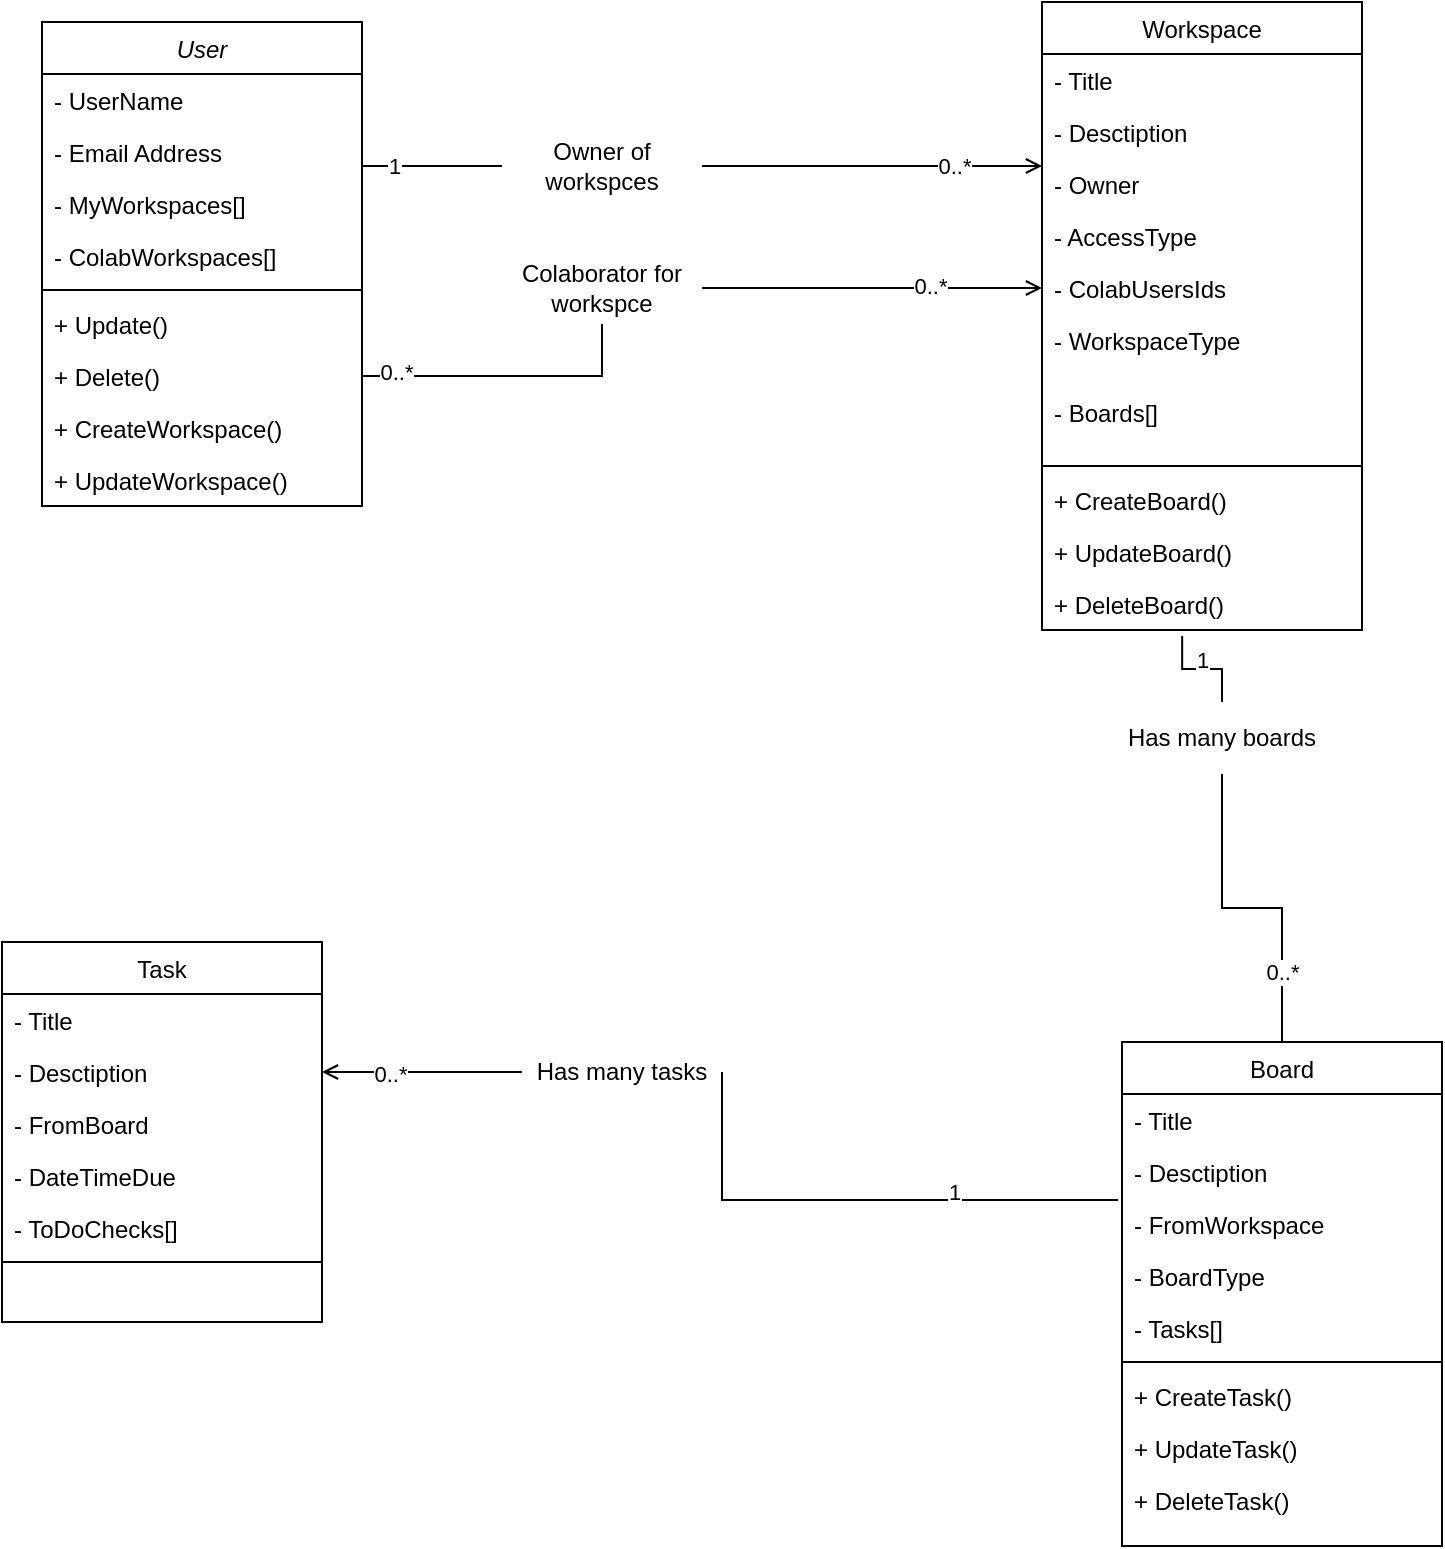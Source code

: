 <mxfile version="17.2.1" type="device"><diagram id="C5RBs43oDa-KdzZeNtuy" name="Page-1"><mxGraphModel dx="1422" dy="762" grid="1" gridSize="10" guides="1" tooltips="1" connect="1" arrows="1" fold="1" page="1" pageScale="1" pageWidth="827" pageHeight="1169" math="0" shadow="0"><root><mxCell id="WIyWlLk6GJQsqaUBKTNV-0"/><mxCell id="WIyWlLk6GJQsqaUBKTNV-1" parent="WIyWlLk6GJQsqaUBKTNV-0"/><mxCell id="zkfFHV4jXpPFQw0GAbJ--0" value="User" style="swimlane;fontStyle=2;align=center;verticalAlign=top;childLayout=stackLayout;horizontal=1;startSize=26;horizontalStack=0;resizeParent=1;resizeLast=0;collapsible=1;marginBottom=0;rounded=0;shadow=0;strokeWidth=1;" parent="WIyWlLk6GJQsqaUBKTNV-1" vertex="1"><mxGeometry x="90" y="120" width="160" height="242" as="geometry"><mxRectangle x="230" y="140" width="160" height="26" as="alternateBounds"/></mxGeometry></mxCell><mxCell id="zkfFHV4jXpPFQw0GAbJ--1" value="- UserName" style="text;align=left;verticalAlign=top;spacingLeft=4;spacingRight=4;overflow=hidden;rotatable=0;points=[[0,0.5],[1,0.5]];portConstraint=eastwest;" parent="zkfFHV4jXpPFQw0GAbJ--0" vertex="1"><mxGeometry y="26" width="160" height="26" as="geometry"/></mxCell><mxCell id="zkfFHV4jXpPFQw0GAbJ--3" value="- Email Address" style="text;align=left;verticalAlign=top;spacingLeft=4;spacingRight=4;overflow=hidden;rotatable=0;points=[[0,0.5],[1,0.5]];portConstraint=eastwest;rounded=0;shadow=0;html=0;" parent="zkfFHV4jXpPFQw0GAbJ--0" vertex="1"><mxGeometry y="52" width="160" height="26" as="geometry"/></mxCell><mxCell id="PdJKPFk8A4pBSoXh2OPU-35" value="- MyWorkspaces[]" style="text;align=left;verticalAlign=top;spacingLeft=4;spacingRight=4;overflow=hidden;rotatable=0;points=[[0,0.5],[1,0.5]];portConstraint=eastwest;rounded=0;shadow=0;html=0;" vertex="1" parent="zkfFHV4jXpPFQw0GAbJ--0"><mxGeometry y="78" width="160" height="26" as="geometry"/></mxCell><mxCell id="PdJKPFk8A4pBSoXh2OPU-37" value="- ColabWorkspaces[]" style="text;align=left;verticalAlign=top;spacingLeft=4;spacingRight=4;overflow=hidden;rotatable=0;points=[[0,0.5],[1,0.5]];portConstraint=eastwest;rounded=0;shadow=0;html=0;" vertex="1" parent="zkfFHV4jXpPFQw0GAbJ--0"><mxGeometry y="104" width="160" height="26" as="geometry"/></mxCell><mxCell id="zkfFHV4jXpPFQw0GAbJ--4" value="" style="line;html=1;strokeWidth=1;align=left;verticalAlign=middle;spacingTop=-1;spacingLeft=3;spacingRight=3;rotatable=0;labelPosition=right;points=[];portConstraint=eastwest;" parent="zkfFHV4jXpPFQw0GAbJ--0" vertex="1"><mxGeometry y="130" width="160" height="8" as="geometry"/></mxCell><mxCell id="PdJKPFk8A4pBSoXh2OPU-23" value="+ Update()" style="text;align=left;verticalAlign=top;spacingLeft=4;spacingRight=4;overflow=hidden;rotatable=0;points=[[0,0.5],[1,0.5]];portConstraint=eastwest;" vertex="1" parent="zkfFHV4jXpPFQw0GAbJ--0"><mxGeometry y="138" width="160" height="26" as="geometry"/></mxCell><mxCell id="PdJKPFk8A4pBSoXh2OPU-24" value="+ Delete()" style="text;align=left;verticalAlign=top;spacingLeft=4;spacingRight=4;overflow=hidden;rotatable=0;points=[[0,0.5],[1,0.5]];portConstraint=eastwest;" vertex="1" parent="zkfFHV4jXpPFQw0GAbJ--0"><mxGeometry y="164" width="160" height="26" as="geometry"/></mxCell><mxCell id="zkfFHV4jXpPFQw0GAbJ--5" value="+ CreateWorkspace()" style="text;align=left;verticalAlign=top;spacingLeft=4;spacingRight=4;overflow=hidden;rotatable=0;points=[[0,0.5],[1,0.5]];portConstraint=eastwest;" parent="zkfFHV4jXpPFQw0GAbJ--0" vertex="1"><mxGeometry y="190" width="160" height="26" as="geometry"/></mxCell><mxCell id="PdJKPFk8A4pBSoXh2OPU-38" value="+ UpdateWorkspace()" style="text;align=left;verticalAlign=top;spacingLeft=4;spacingRight=4;overflow=hidden;rotatable=0;points=[[0,0.5],[1,0.5]];portConstraint=eastwest;" vertex="1" parent="zkfFHV4jXpPFQw0GAbJ--0"><mxGeometry y="216" width="160" height="26" as="geometry"/></mxCell><mxCell id="zkfFHV4jXpPFQw0GAbJ--17" value="Workspace" style="swimlane;fontStyle=0;align=center;verticalAlign=top;childLayout=stackLayout;horizontal=1;startSize=26;horizontalStack=0;resizeParent=1;resizeLast=0;collapsible=1;marginBottom=0;rounded=0;shadow=0;strokeWidth=1;" parent="WIyWlLk6GJQsqaUBKTNV-1" vertex="1"><mxGeometry x="590" y="110" width="160" height="314" as="geometry"><mxRectangle x="550" y="140" width="160" height="26" as="alternateBounds"/></mxGeometry></mxCell><mxCell id="zkfFHV4jXpPFQw0GAbJ--18" value="- Title" style="text;align=left;verticalAlign=top;spacingLeft=4;spacingRight=4;overflow=hidden;rotatable=0;points=[[0,0.5],[1,0.5]];portConstraint=eastwest;" parent="zkfFHV4jXpPFQw0GAbJ--17" vertex="1"><mxGeometry y="26" width="160" height="26" as="geometry"/></mxCell><mxCell id="zkfFHV4jXpPFQw0GAbJ--19" value="- Desctiption" style="text;align=left;verticalAlign=top;spacingLeft=4;spacingRight=4;overflow=hidden;rotatable=0;points=[[0,0.5],[1,0.5]];portConstraint=eastwest;rounded=0;shadow=0;html=0;" parent="zkfFHV4jXpPFQw0GAbJ--17" vertex="1"><mxGeometry y="52" width="160" height="26" as="geometry"/></mxCell><mxCell id="zkfFHV4jXpPFQw0GAbJ--20" value="- Owner" style="text;align=left;verticalAlign=top;spacingLeft=4;spacingRight=4;overflow=hidden;rotatable=0;points=[[0,0.5],[1,0.5]];portConstraint=eastwest;rounded=0;shadow=0;html=0;" parent="zkfFHV4jXpPFQw0GAbJ--17" vertex="1"><mxGeometry y="78" width="160" height="26" as="geometry"/></mxCell><mxCell id="zkfFHV4jXpPFQw0GAbJ--21" value="- AccessType" style="text;align=left;verticalAlign=top;spacingLeft=4;spacingRight=4;overflow=hidden;rotatable=0;points=[[0,0.5],[1,0.5]];portConstraint=eastwest;rounded=0;shadow=0;html=0;" parent="zkfFHV4jXpPFQw0GAbJ--17" vertex="1"><mxGeometry y="104" width="160" height="26" as="geometry"/></mxCell><mxCell id="zkfFHV4jXpPFQw0GAbJ--22" value="- ColabUsersIds" style="text;align=left;verticalAlign=top;spacingLeft=4;spacingRight=4;overflow=hidden;rotatable=0;points=[[0,0.5],[1,0.5]];portConstraint=eastwest;rounded=0;shadow=0;html=0;" parent="zkfFHV4jXpPFQw0GAbJ--17" vertex="1"><mxGeometry y="130" width="160" height="26" as="geometry"/></mxCell><mxCell id="PdJKPFk8A4pBSoXh2OPU-0" value="- WorkspaceType" style="text;align=left;verticalAlign=top;spacingLeft=4;spacingRight=4;overflow=hidden;rotatable=0;points=[[0,0.5],[1,0.5]];portConstraint=eastwest;rounded=0;shadow=0;html=0;" vertex="1" parent="zkfFHV4jXpPFQw0GAbJ--17"><mxGeometry y="156" width="160" height="36" as="geometry"/></mxCell><mxCell id="PdJKPFk8A4pBSoXh2OPU-43" value="- Boards[]" style="text;align=left;verticalAlign=top;spacingLeft=4;spacingRight=4;overflow=hidden;rotatable=0;points=[[0,0.5],[1,0.5]];portConstraint=eastwest;rounded=0;shadow=0;html=0;" vertex="1" parent="zkfFHV4jXpPFQw0GAbJ--17"><mxGeometry y="192" width="160" height="36" as="geometry"/></mxCell><mxCell id="zkfFHV4jXpPFQw0GAbJ--23" value="" style="line;html=1;strokeWidth=1;align=left;verticalAlign=middle;spacingTop=-1;spacingLeft=3;spacingRight=3;rotatable=0;labelPosition=right;points=[];portConstraint=eastwest;" parent="zkfFHV4jXpPFQw0GAbJ--17" vertex="1"><mxGeometry y="228" width="160" height="8" as="geometry"/></mxCell><mxCell id="zkfFHV4jXpPFQw0GAbJ--24" value="+ CreateBoard()" style="text;align=left;verticalAlign=top;spacingLeft=4;spacingRight=4;overflow=hidden;rotatable=0;points=[[0,0.5],[1,0.5]];portConstraint=eastwest;" parent="zkfFHV4jXpPFQw0GAbJ--17" vertex="1"><mxGeometry y="236" width="160" height="26" as="geometry"/></mxCell><mxCell id="zkfFHV4jXpPFQw0GAbJ--25" value="+ UpdateBoard()" style="text;align=left;verticalAlign=top;spacingLeft=4;spacingRight=4;overflow=hidden;rotatable=0;points=[[0,0.5],[1,0.5]];portConstraint=eastwest;" parent="zkfFHV4jXpPFQw0GAbJ--17" vertex="1"><mxGeometry y="262" width="160" height="26" as="geometry"/></mxCell><mxCell id="PdJKPFk8A4pBSoXh2OPU-22" value="+ DeleteBoard()" style="text;align=left;verticalAlign=top;spacingLeft=4;spacingRight=4;overflow=hidden;rotatable=0;points=[[0,0.5],[1,0.5]];portConstraint=eastwest;" vertex="1" parent="zkfFHV4jXpPFQw0GAbJ--17"><mxGeometry y="288" width="160" height="26" as="geometry"/></mxCell><mxCell id="zkfFHV4jXpPFQw0GAbJ--26" value="" style="endArrow=open;shadow=0;strokeWidth=1;rounded=0;endFill=1;edgeStyle=elbowEdgeStyle;elbow=vertical;startArrow=none;" parent="WIyWlLk6GJQsqaUBKTNV-1" source="PdJKPFk8A4pBSoXh2OPU-1" target="zkfFHV4jXpPFQw0GAbJ--17" edge="1"><mxGeometry x="0.5" y="41" relative="1" as="geometry"><mxPoint x="380" y="192" as="sourcePoint"/><mxPoint x="540" y="192" as="targetPoint"/><mxPoint x="-40" y="32" as="offset"/></mxGeometry></mxCell><mxCell id="PdJKPFk8A4pBSoXh2OPU-41" value="0..*" style="edgeLabel;html=1;align=center;verticalAlign=middle;resizable=0;points=[];" vertex="1" connectable="0" parent="zkfFHV4jXpPFQw0GAbJ--26"><mxGeometry x="0.614" y="2" relative="1" as="geometry"><mxPoint x="-11" y="2" as="offset"/></mxGeometry></mxCell><mxCell id="PdJKPFk8A4pBSoXh2OPU-1" value="Owner of workspces" style="text;html=1;strokeColor=none;fillColor=none;align=center;verticalAlign=middle;whiteSpace=wrap;rounded=0;" vertex="1" parent="WIyWlLk6GJQsqaUBKTNV-1"><mxGeometry x="320" y="174" width="100" height="36" as="geometry"/></mxCell><mxCell id="PdJKPFk8A4pBSoXh2OPU-2" value="" style="endArrow=none;shadow=0;strokeWidth=1;rounded=0;endFill=1;edgeStyle=elbowEdgeStyle;elbow=vertical;" edge="1" parent="WIyWlLk6GJQsqaUBKTNV-1" source="zkfFHV4jXpPFQw0GAbJ--0" target="PdJKPFk8A4pBSoXh2OPU-1"><mxGeometry x="0.5" y="41" relative="1" as="geometry"><mxPoint x="250" y="189" as="sourcePoint"/><mxPoint x="508" y="189" as="targetPoint"/><mxPoint x="-40" y="32" as="offset"/></mxGeometry></mxCell><mxCell id="PdJKPFk8A4pBSoXh2OPU-40" value="1" style="edgeLabel;html=1;align=center;verticalAlign=middle;resizable=0;points=[];" vertex="1" connectable="0" parent="PdJKPFk8A4pBSoXh2OPU-2"><mxGeometry x="-0.543" relative="1" as="geometry"><mxPoint as="offset"/></mxGeometry></mxCell><mxCell id="PdJKPFk8A4pBSoXh2OPU-5" value="" style="endArrow=open;shadow=0;strokeWidth=1;rounded=0;endFill=1;edgeStyle=elbowEdgeStyle;elbow=vertical;startArrow=none;exitX=1;exitY=0.5;exitDx=0;exitDy=0;entryX=0;entryY=0.5;entryDx=0;entryDy=0;" edge="1" parent="WIyWlLk6GJQsqaUBKTNV-1" source="PdJKPFk8A4pBSoXh2OPU-6" target="zkfFHV4jXpPFQw0GAbJ--22"><mxGeometry x="0.5" y="41" relative="1" as="geometry"><mxPoint x="380" y="268" as="sourcePoint"/><mxPoint x="510" y="310" as="targetPoint"/><mxPoint x="-40" y="32" as="offset"/></mxGeometry></mxCell><mxCell id="PdJKPFk8A4pBSoXh2OPU-42" value="0..*" style="edgeLabel;html=1;align=center;verticalAlign=middle;resizable=0;points=[];" vertex="1" connectable="0" parent="PdJKPFk8A4pBSoXh2OPU-5"><mxGeometry x="0.333" y="1" relative="1" as="geometry"><mxPoint as="offset"/></mxGeometry></mxCell><mxCell id="PdJKPFk8A4pBSoXh2OPU-6" value="Colaborator for workspce" style="text;html=1;strokeColor=none;fillColor=none;align=center;verticalAlign=middle;whiteSpace=wrap;rounded=0;" vertex="1" parent="WIyWlLk6GJQsqaUBKTNV-1"><mxGeometry x="320" y="235" width="100" height="36" as="geometry"/></mxCell><mxCell id="PdJKPFk8A4pBSoXh2OPU-7" value="" style="endArrow=none;shadow=0;strokeWidth=1;rounded=0;endFill=1;edgeStyle=elbowEdgeStyle;elbow=vertical;exitX=1;exitY=0.5;exitDx=0;exitDy=0;" edge="1" parent="WIyWlLk6GJQsqaUBKTNV-1" target="PdJKPFk8A4pBSoXh2OPU-6" source="zkfFHV4jXpPFQw0GAbJ--5"><mxGeometry x="0.5" y="41" relative="1" as="geometry"><mxPoint x="250" y="268" as="sourcePoint"/><mxPoint x="508" y="265" as="targetPoint"/><mxPoint x="-40" y="32" as="offset"/></mxGeometry></mxCell><mxCell id="PdJKPFk8A4pBSoXh2OPU-39" value="0..*" style="edgeLabel;html=1;align=center;verticalAlign=middle;resizable=0;points=[];" vertex="1" connectable="0" parent="PdJKPFk8A4pBSoXh2OPU-7"><mxGeometry x="-0.308" y="1" relative="1" as="geometry"><mxPoint x="-17" y="-1" as="offset"/></mxGeometry></mxCell><mxCell id="PdJKPFk8A4pBSoXh2OPU-8" value="Board" style="swimlane;fontStyle=0;align=center;verticalAlign=top;childLayout=stackLayout;horizontal=1;startSize=26;horizontalStack=0;resizeParent=1;resizeLast=0;collapsible=1;marginBottom=0;rounded=0;shadow=0;strokeWidth=1;" vertex="1" parent="WIyWlLk6GJQsqaUBKTNV-1"><mxGeometry x="630" y="630" width="160" height="252" as="geometry"><mxRectangle x="490" y="550" width="160" height="26" as="alternateBounds"/></mxGeometry></mxCell><mxCell id="PdJKPFk8A4pBSoXh2OPU-9" value="- Title" style="text;align=left;verticalAlign=top;spacingLeft=4;spacingRight=4;overflow=hidden;rotatable=0;points=[[0,0.5],[1,0.5]];portConstraint=eastwest;" vertex="1" parent="PdJKPFk8A4pBSoXh2OPU-8"><mxGeometry y="26" width="160" height="26" as="geometry"/></mxCell><mxCell id="PdJKPFk8A4pBSoXh2OPU-10" value="- Desctiption" style="text;align=left;verticalAlign=top;spacingLeft=4;spacingRight=4;overflow=hidden;rotatable=0;points=[[0,0.5],[1,0.5]];portConstraint=eastwest;rounded=0;shadow=0;html=0;" vertex="1" parent="PdJKPFk8A4pBSoXh2OPU-8"><mxGeometry y="52" width="160" height="26" as="geometry"/></mxCell><mxCell id="PdJKPFk8A4pBSoXh2OPU-11" value="- FromWorkspace" style="text;align=left;verticalAlign=top;spacingLeft=4;spacingRight=4;overflow=hidden;rotatable=0;points=[[0,0.5],[1,0.5]];portConstraint=eastwest;rounded=0;shadow=0;html=0;" vertex="1" parent="PdJKPFk8A4pBSoXh2OPU-8"><mxGeometry y="78" width="160" height="26" as="geometry"/></mxCell><mxCell id="PdJKPFk8A4pBSoXh2OPU-54" value="- BoardType" style="text;align=left;verticalAlign=top;spacingLeft=4;spacingRight=4;overflow=hidden;rotatable=0;points=[[0,0.5],[1,0.5]];portConstraint=eastwest;rounded=0;shadow=0;html=0;" vertex="1" parent="PdJKPFk8A4pBSoXh2OPU-8"><mxGeometry y="104" width="160" height="26" as="geometry"/></mxCell><mxCell id="PdJKPFk8A4pBSoXh2OPU-55" value="- Tasks[]" style="text;align=left;verticalAlign=top;spacingLeft=4;spacingRight=4;overflow=hidden;rotatable=0;points=[[0,0.5],[1,0.5]];portConstraint=eastwest;rounded=0;shadow=0;html=0;" vertex="1" parent="PdJKPFk8A4pBSoXh2OPU-8"><mxGeometry y="130" width="160" height="26" as="geometry"/></mxCell><mxCell id="PdJKPFk8A4pBSoXh2OPU-15" value="" style="line;html=1;strokeWidth=1;align=left;verticalAlign=middle;spacingTop=-1;spacingLeft=3;spacingRight=3;rotatable=0;labelPosition=right;points=[];portConstraint=eastwest;" vertex="1" parent="PdJKPFk8A4pBSoXh2OPU-8"><mxGeometry y="156" width="160" height="8" as="geometry"/></mxCell><mxCell id="PdJKPFk8A4pBSoXh2OPU-16" value="+ CreateTask()" style="text;align=left;verticalAlign=top;spacingLeft=4;spacingRight=4;overflow=hidden;rotatable=0;points=[[0,0.5],[1,0.5]];portConstraint=eastwest;" vertex="1" parent="PdJKPFk8A4pBSoXh2OPU-8"><mxGeometry y="164" width="160" height="26" as="geometry"/></mxCell><mxCell id="PdJKPFk8A4pBSoXh2OPU-17" value="+ UpdateTask()" style="text;align=left;verticalAlign=top;spacingLeft=4;spacingRight=4;overflow=hidden;rotatable=0;points=[[0,0.5],[1,0.5]];portConstraint=eastwest;" vertex="1" parent="PdJKPFk8A4pBSoXh2OPU-8"><mxGeometry y="190" width="160" height="26" as="geometry"/></mxCell><mxCell id="PdJKPFk8A4pBSoXh2OPU-56" value="+ DeleteTask()" style="text;align=left;verticalAlign=top;spacingLeft=4;spacingRight=4;overflow=hidden;rotatable=0;points=[[0,0.5],[1,0.5]];portConstraint=eastwest;" vertex="1" parent="PdJKPFk8A4pBSoXh2OPU-8"><mxGeometry y="216" width="160" height="26" as="geometry"/></mxCell><mxCell id="PdJKPFk8A4pBSoXh2OPU-18" value="" style="endArrow=none;shadow=0;strokeWidth=1;rounded=0;endFill=1;edgeStyle=elbowEdgeStyle;elbow=vertical;exitX=0.5;exitY=1;exitDx=0;exitDy=0;entryX=0.5;entryY=0;entryDx=0;entryDy=0;startArrow=none;" edge="1" parent="WIyWlLk6GJQsqaUBKTNV-1" source="PdJKPFk8A4pBSoXh2OPU-19" target="PdJKPFk8A4pBSoXh2OPU-8"><mxGeometry x="0.5" y="41" relative="1" as="geometry"><mxPoint x="580" y="370" as="sourcePoint"/><mxPoint x="660" y="401" as="targetPoint"/><mxPoint x="-40" y="32" as="offset"/></mxGeometry></mxCell><mxCell id="PdJKPFk8A4pBSoXh2OPU-53" value="0..*" style="edgeLabel;html=1;align=center;verticalAlign=middle;resizable=0;points=[];" vertex="1" connectable="0" parent="PdJKPFk8A4pBSoXh2OPU-18"><mxGeometry x="0.712" y="2" relative="1" as="geometry"><mxPoint x="-2" y="-12" as="offset"/></mxGeometry></mxCell><mxCell id="PdJKPFk8A4pBSoXh2OPU-19" value="Has many boards" style="text;html=1;strokeColor=none;fillColor=none;align=center;verticalAlign=middle;whiteSpace=wrap;rounded=0;" vertex="1" parent="WIyWlLk6GJQsqaUBKTNV-1"><mxGeometry x="630" y="460" width="100" height="36" as="geometry"/></mxCell><mxCell id="PdJKPFk8A4pBSoXh2OPU-21" value="" style="endArrow=none;shadow=0;strokeWidth=1;rounded=0;endFill=1;edgeStyle=elbowEdgeStyle;elbow=vertical;exitX=0.438;exitY=1.115;exitDx=0;exitDy=0;exitPerimeter=0;" edge="1" parent="WIyWlLk6GJQsqaUBKTNV-1" source="PdJKPFk8A4pBSoXh2OPU-22" target="PdJKPFk8A4pBSoXh2OPU-19"><mxGeometry x="0.5" y="41" relative="1" as="geometry"><mxPoint x="580" y="400" as="sourcePoint"/><mxPoint x="588" y="420" as="targetPoint"/><mxPoint x="-40" y="32" as="offset"/></mxGeometry></mxCell><mxCell id="PdJKPFk8A4pBSoXh2OPU-44" value="1" style="edgeLabel;html=1;align=center;verticalAlign=middle;resizable=0;points=[];" vertex="1" connectable="0" parent="PdJKPFk8A4pBSoXh2OPU-21"><mxGeometry x="-0.56" y="-3" relative="1" as="geometry"><mxPoint x="13" as="offset"/></mxGeometry></mxCell><mxCell id="PdJKPFk8A4pBSoXh2OPU-57" value="Task" style="swimlane;fontStyle=0;align=center;verticalAlign=top;childLayout=stackLayout;horizontal=1;startSize=26;horizontalStack=0;resizeParent=1;resizeLast=0;collapsible=1;marginBottom=0;rounded=0;shadow=0;strokeWidth=1;" vertex="1" parent="WIyWlLk6GJQsqaUBKTNV-1"><mxGeometry x="70" y="580" width="160" height="190" as="geometry"><mxRectangle x="490" y="550" width="160" height="26" as="alternateBounds"/></mxGeometry></mxCell><mxCell id="PdJKPFk8A4pBSoXh2OPU-58" value="- Title" style="text;align=left;verticalAlign=top;spacingLeft=4;spacingRight=4;overflow=hidden;rotatable=0;points=[[0,0.5],[1,0.5]];portConstraint=eastwest;" vertex="1" parent="PdJKPFk8A4pBSoXh2OPU-57"><mxGeometry y="26" width="160" height="26" as="geometry"/></mxCell><mxCell id="PdJKPFk8A4pBSoXh2OPU-59" value="- Desctiption" style="text;align=left;verticalAlign=top;spacingLeft=4;spacingRight=4;overflow=hidden;rotatable=0;points=[[0,0.5],[1,0.5]];portConstraint=eastwest;rounded=0;shadow=0;html=0;" vertex="1" parent="PdJKPFk8A4pBSoXh2OPU-57"><mxGeometry y="52" width="160" height="26" as="geometry"/></mxCell><mxCell id="PdJKPFk8A4pBSoXh2OPU-60" value="- FromBoard" style="text;align=left;verticalAlign=top;spacingLeft=4;spacingRight=4;overflow=hidden;rotatable=0;points=[[0,0.5],[1,0.5]];portConstraint=eastwest;rounded=0;shadow=0;html=0;" vertex="1" parent="PdJKPFk8A4pBSoXh2OPU-57"><mxGeometry y="78" width="160" height="26" as="geometry"/></mxCell><mxCell id="PdJKPFk8A4pBSoXh2OPU-61" value="- DateTimeDue" style="text;align=left;verticalAlign=top;spacingLeft=4;spacingRight=4;overflow=hidden;rotatable=0;points=[[0,0.5],[1,0.5]];portConstraint=eastwest;rounded=0;shadow=0;html=0;" vertex="1" parent="PdJKPFk8A4pBSoXh2OPU-57"><mxGeometry y="104" width="160" height="26" as="geometry"/></mxCell><mxCell id="PdJKPFk8A4pBSoXh2OPU-62" value="- ToDoChecks[]" style="text;align=left;verticalAlign=top;spacingLeft=4;spacingRight=4;overflow=hidden;rotatable=0;points=[[0,0.5],[1,0.5]];portConstraint=eastwest;rounded=0;shadow=0;html=0;" vertex="1" parent="PdJKPFk8A4pBSoXh2OPU-57"><mxGeometry y="130" width="160" height="26" as="geometry"/></mxCell><mxCell id="PdJKPFk8A4pBSoXh2OPU-63" value="" style="line;html=1;strokeWidth=1;align=left;verticalAlign=middle;spacingTop=-1;spacingLeft=3;spacingRight=3;rotatable=0;labelPosition=right;points=[];portConstraint=eastwest;" vertex="1" parent="PdJKPFk8A4pBSoXh2OPU-57"><mxGeometry y="156" width="160" height="8" as="geometry"/></mxCell><mxCell id="PdJKPFk8A4pBSoXh2OPU-69" value="" style="endArrow=open;shadow=0;strokeWidth=1;rounded=0;endFill=1;edgeStyle=elbowEdgeStyle;elbow=vertical;startArrow=none;exitX=0;exitY=0.5;exitDx=0;exitDy=0;entryX=1;entryY=0.5;entryDx=0;entryDy=0;" edge="1" parent="WIyWlLk6GJQsqaUBKTNV-1" source="PdJKPFk8A4pBSoXh2OPU-71" target="PdJKPFk8A4pBSoXh2OPU-59"><mxGeometry x="0.5" y="41" relative="1" as="geometry"><mxPoint x="415" y="453" as="sourcePoint"/><mxPoint x="325" y="599" as="targetPoint"/><mxPoint x="-40" y="32" as="offset"/></mxGeometry></mxCell><mxCell id="PdJKPFk8A4pBSoXh2OPU-70" value="0..*" style="edgeLabel;html=1;align=center;verticalAlign=middle;resizable=0;points=[];" vertex="1" connectable="0" parent="PdJKPFk8A4pBSoXh2OPU-69"><mxGeometry x="0.333" y="1" relative="1" as="geometry"><mxPoint as="offset"/></mxGeometry></mxCell><mxCell id="PdJKPFk8A4pBSoXh2OPU-71" value="Has many tasks" style="text;html=1;strokeColor=none;fillColor=none;align=center;verticalAlign=middle;whiteSpace=wrap;rounded=0;" vertex="1" parent="WIyWlLk6GJQsqaUBKTNV-1"><mxGeometry x="330" y="627" width="100" height="36" as="geometry"/></mxCell><mxCell id="PdJKPFk8A4pBSoXh2OPU-72" value="" style="endArrow=none;shadow=0;strokeWidth=1;rounded=0;endFill=1;edgeStyle=elbowEdgeStyle;elbow=vertical;exitX=-0.012;exitY=1.038;exitDx=0;exitDy=0;exitPerimeter=0;entryX=1;entryY=0.5;entryDx=0;entryDy=0;" edge="1" parent="WIyWlLk6GJQsqaUBKTNV-1" target="PdJKPFk8A4pBSoXh2OPU-71" source="PdJKPFk8A4pBSoXh2OPU-10"><mxGeometry x="0.5" y="41" relative="1" as="geometry"><mxPoint x="285" y="508" as="sourcePoint"/><mxPoint x="543" y="450" as="targetPoint"/><mxPoint x="-40" y="32" as="offset"/><Array as="points"><mxPoint x="530" y="709"/><mxPoint x="570" y="645"/></Array></mxGeometry></mxCell><mxCell id="PdJKPFk8A4pBSoXh2OPU-73" value="1" style="edgeLabel;html=1;align=center;verticalAlign=middle;resizable=0;points=[];" vertex="1" connectable="0" parent="PdJKPFk8A4pBSoXh2OPU-72"><mxGeometry x="-0.308" y="1" relative="1" as="geometry"><mxPoint x="8" y="-5" as="offset"/></mxGeometry></mxCell></root></mxGraphModel></diagram></mxfile>